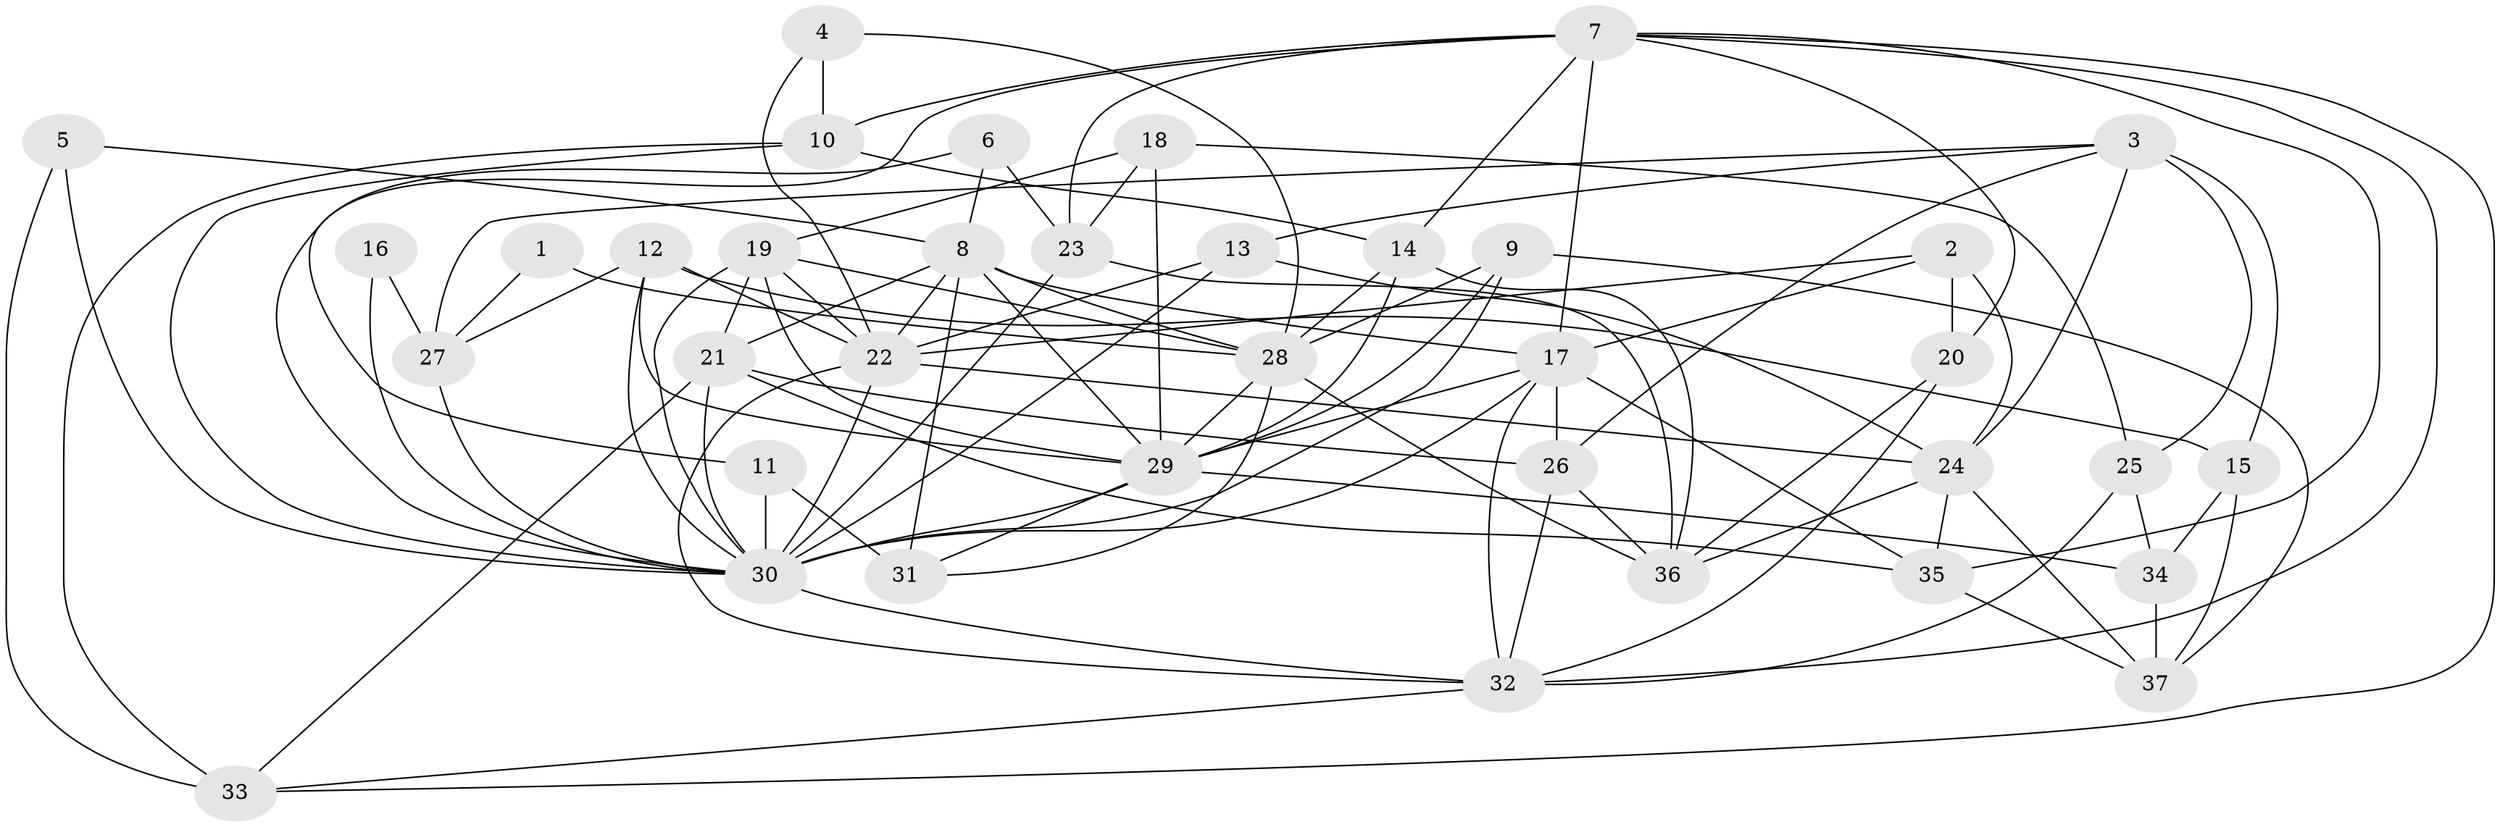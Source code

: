 // original degree distribution, {3: 0.2602739726027397, 6: 0.0821917808219178, 2: 0.1232876712328767, 5: 0.1780821917808219, 4: 0.3013698630136986, 7: 0.0547945205479452}
// Generated by graph-tools (version 1.1) at 2025/50/03/09/25 03:50:07]
// undirected, 37 vertices, 103 edges
graph export_dot {
graph [start="1"]
  node [color=gray90,style=filled];
  1;
  2;
  3;
  4;
  5;
  6;
  7;
  8;
  9;
  10;
  11;
  12;
  13;
  14;
  15;
  16;
  17;
  18;
  19;
  20;
  21;
  22;
  23;
  24;
  25;
  26;
  27;
  28;
  29;
  30;
  31;
  32;
  33;
  34;
  35;
  36;
  37;
  1 -- 27 [weight=1.0];
  1 -- 28 [weight=1.0];
  2 -- 17 [weight=1.0];
  2 -- 20 [weight=1.0];
  2 -- 22 [weight=1.0];
  2 -- 24 [weight=1.0];
  3 -- 13 [weight=1.0];
  3 -- 15 [weight=1.0];
  3 -- 24 [weight=1.0];
  3 -- 25 [weight=1.0];
  3 -- 26 [weight=1.0];
  3 -- 27 [weight=1.0];
  4 -- 10 [weight=1.0];
  4 -- 22 [weight=1.0];
  4 -- 28 [weight=1.0];
  5 -- 8 [weight=1.0];
  5 -- 30 [weight=1.0];
  5 -- 33 [weight=1.0];
  6 -- 8 [weight=1.0];
  6 -- 23 [weight=1.0];
  6 -- 30 [weight=1.0];
  7 -- 10 [weight=1.0];
  7 -- 11 [weight=1.0];
  7 -- 14 [weight=1.0];
  7 -- 17 [weight=1.0];
  7 -- 20 [weight=1.0];
  7 -- 23 [weight=1.0];
  7 -- 32 [weight=1.0];
  7 -- 33 [weight=1.0];
  7 -- 35 [weight=1.0];
  8 -- 17 [weight=1.0];
  8 -- 21 [weight=1.0];
  8 -- 22 [weight=1.0];
  8 -- 28 [weight=1.0];
  8 -- 29 [weight=1.0];
  8 -- 31 [weight=2.0];
  9 -- 28 [weight=1.0];
  9 -- 29 [weight=1.0];
  9 -- 30 [weight=1.0];
  9 -- 37 [weight=1.0];
  10 -- 14 [weight=1.0];
  10 -- 30 [weight=1.0];
  10 -- 33 [weight=1.0];
  11 -- 30 [weight=1.0];
  11 -- 31 [weight=1.0];
  12 -- 15 [weight=1.0];
  12 -- 22 [weight=1.0];
  12 -- 27 [weight=1.0];
  12 -- 29 [weight=1.0];
  12 -- 30 [weight=1.0];
  13 -- 22 [weight=1.0];
  13 -- 24 [weight=1.0];
  13 -- 30 [weight=2.0];
  14 -- 28 [weight=1.0];
  14 -- 29 [weight=1.0];
  14 -- 36 [weight=1.0];
  15 -- 34 [weight=1.0];
  15 -- 37 [weight=1.0];
  16 -- 27 [weight=1.0];
  16 -- 30 [weight=1.0];
  17 -- 26 [weight=1.0];
  17 -- 29 [weight=2.0];
  17 -- 30 [weight=1.0];
  17 -- 32 [weight=1.0];
  17 -- 35 [weight=1.0];
  18 -- 19 [weight=1.0];
  18 -- 23 [weight=1.0];
  18 -- 25 [weight=1.0];
  18 -- 29 [weight=1.0];
  19 -- 21 [weight=1.0];
  19 -- 22 [weight=1.0];
  19 -- 28 [weight=1.0];
  19 -- 29 [weight=1.0];
  19 -- 30 [weight=1.0];
  20 -- 32 [weight=1.0];
  20 -- 36 [weight=1.0];
  21 -- 26 [weight=1.0];
  21 -- 30 [weight=1.0];
  21 -- 33 [weight=1.0];
  21 -- 35 [weight=1.0];
  22 -- 24 [weight=1.0];
  22 -- 30 [weight=1.0];
  22 -- 32 [weight=1.0];
  23 -- 30 [weight=1.0];
  23 -- 36 [weight=1.0];
  24 -- 35 [weight=1.0];
  24 -- 36 [weight=1.0];
  24 -- 37 [weight=1.0];
  25 -- 32 [weight=1.0];
  25 -- 34 [weight=1.0];
  26 -- 32 [weight=1.0];
  26 -- 36 [weight=1.0];
  27 -- 30 [weight=1.0];
  28 -- 29 [weight=1.0];
  28 -- 31 [weight=1.0];
  28 -- 36 [weight=1.0];
  29 -- 30 [weight=1.0];
  29 -- 31 [weight=1.0];
  29 -- 34 [weight=1.0];
  30 -- 32 [weight=1.0];
  32 -- 33 [weight=1.0];
  34 -- 37 [weight=1.0];
  35 -- 37 [weight=1.0];
}
